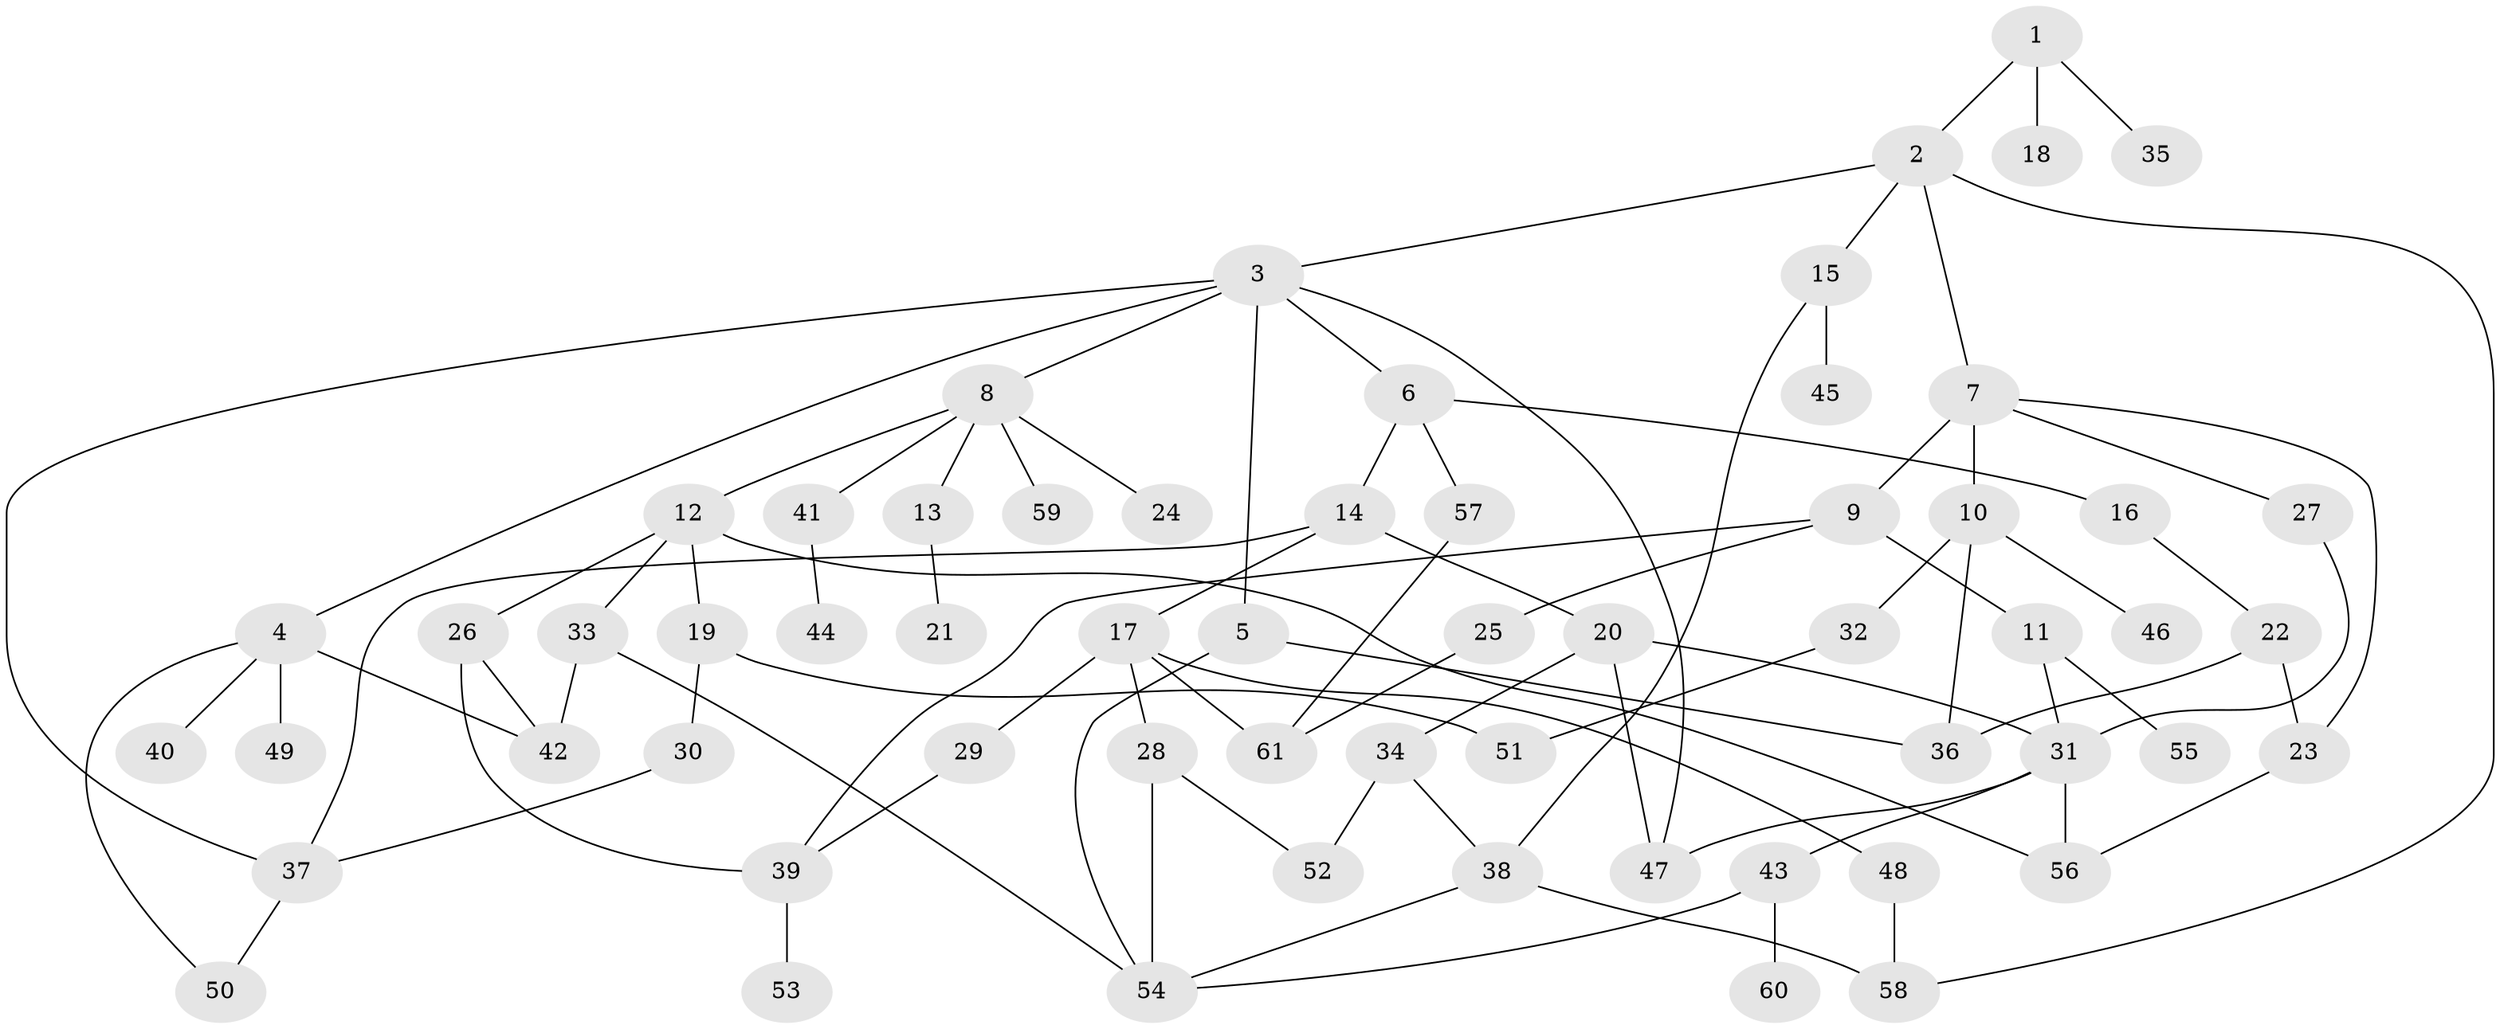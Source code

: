 // coarse degree distribution, {2: 0.2619047619047619, 8: 0.023809523809523808, 10: 0.023809523809523808, 6: 0.07142857142857142, 5: 0.09523809523809523, 3: 0.2857142857142857, 4: 0.047619047619047616, 1: 0.19047619047619047}
// Generated by graph-tools (version 1.1) at 2025/17/03/04/25 18:17:14]
// undirected, 61 vertices, 87 edges
graph export_dot {
graph [start="1"]
  node [color=gray90,style=filled];
  1;
  2;
  3;
  4;
  5;
  6;
  7;
  8;
  9;
  10;
  11;
  12;
  13;
  14;
  15;
  16;
  17;
  18;
  19;
  20;
  21;
  22;
  23;
  24;
  25;
  26;
  27;
  28;
  29;
  30;
  31;
  32;
  33;
  34;
  35;
  36;
  37;
  38;
  39;
  40;
  41;
  42;
  43;
  44;
  45;
  46;
  47;
  48;
  49;
  50;
  51;
  52;
  53;
  54;
  55;
  56;
  57;
  58;
  59;
  60;
  61;
  1 -- 2;
  1 -- 18;
  1 -- 35;
  2 -- 3;
  2 -- 7;
  2 -- 15;
  2 -- 58;
  3 -- 4;
  3 -- 5;
  3 -- 6;
  3 -- 8;
  3 -- 37;
  3 -- 47;
  4 -- 40;
  4 -- 42;
  4 -- 49;
  4 -- 50;
  5 -- 54;
  5 -- 36;
  6 -- 14;
  6 -- 16;
  6 -- 57;
  7 -- 9;
  7 -- 10;
  7 -- 27;
  7 -- 23;
  8 -- 12;
  8 -- 13;
  8 -- 24;
  8 -- 41;
  8 -- 59;
  9 -- 11;
  9 -- 25;
  9 -- 39;
  10 -- 32;
  10 -- 46;
  10 -- 36;
  11 -- 31;
  11 -- 55;
  12 -- 19;
  12 -- 26;
  12 -- 33;
  12 -- 56;
  13 -- 21;
  14 -- 17;
  14 -- 20;
  14 -- 37;
  15 -- 38;
  15 -- 45;
  16 -- 22;
  17 -- 28;
  17 -- 29;
  17 -- 48;
  17 -- 61;
  19 -- 30;
  19 -- 51;
  20 -- 34;
  20 -- 47;
  20 -- 31;
  22 -- 23;
  22 -- 36;
  23 -- 56;
  25 -- 61;
  26 -- 39;
  26 -- 42;
  27 -- 31;
  28 -- 52;
  28 -- 54;
  29 -- 39;
  30 -- 37;
  31 -- 43;
  31 -- 56;
  31 -- 47;
  32 -- 51;
  33 -- 54;
  33 -- 42;
  34 -- 52;
  34 -- 38;
  37 -- 50;
  38 -- 54;
  38 -- 58;
  39 -- 53;
  41 -- 44;
  43 -- 60;
  43 -- 54;
  48 -- 58;
  57 -- 61;
}
